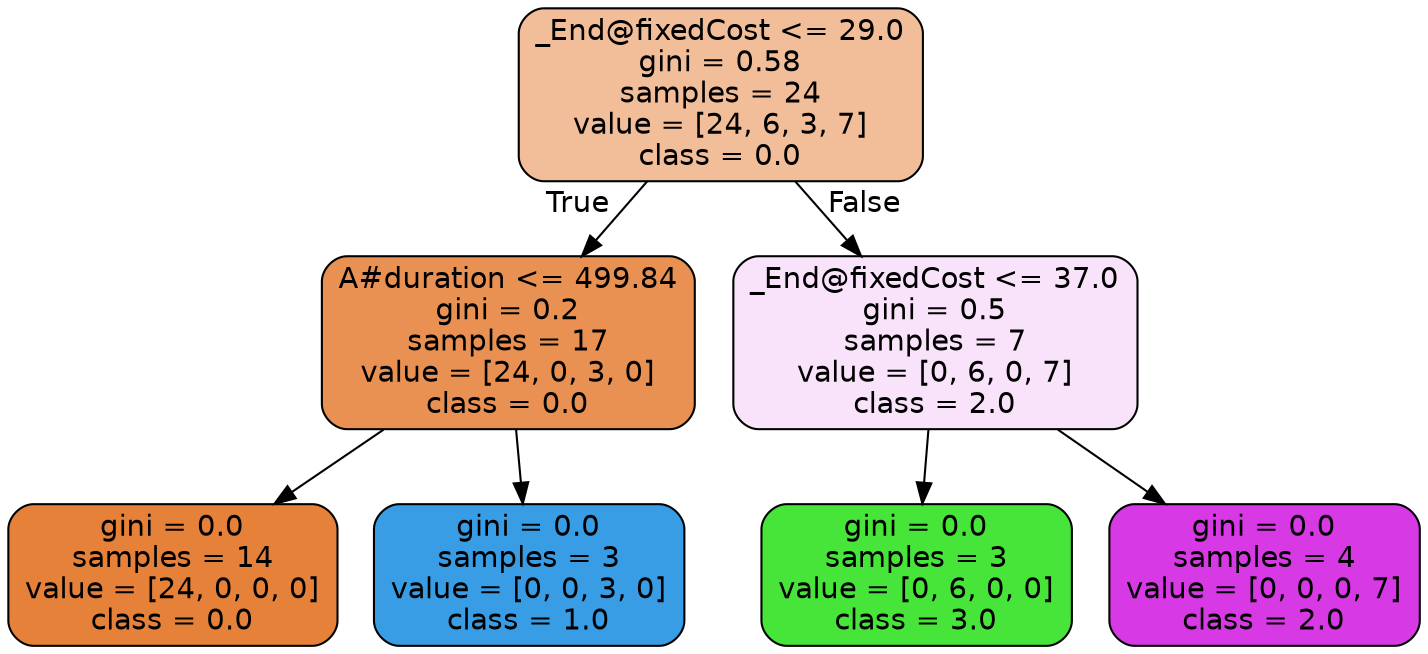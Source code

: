 digraph Tree {
node [shape=box, style="filled, rounded", color="black", fontname="helvetica"] ;
edge [fontname="helvetica"] ;
0 [label="_End@fixedCost <= 29.0\ngini = 0.58\nsamples = 24\nvalue = [24, 6, 3, 7]\nclass = 0.0", fillcolor="#f2be99"] ;
1 [label="A#duration <= 499.84\ngini = 0.2\nsamples = 17\nvalue = [24, 0, 3, 0]\nclass = 0.0", fillcolor="#e89152"] ;
0 -> 1 [labeldistance=2.5, labelangle=45, headlabel="True"] ;
2 [label="gini = 0.0\nsamples = 14\nvalue = [24, 0, 0, 0]\nclass = 0.0", fillcolor="#e58139"] ;
1 -> 2 ;
3 [label="gini = 0.0\nsamples = 3\nvalue = [0, 0, 3, 0]\nclass = 1.0", fillcolor="#399de5"] ;
1 -> 3 ;
4 [label="_End@fixedCost <= 37.0\ngini = 0.5\nsamples = 7\nvalue = [0, 6, 0, 7]\nclass = 2.0", fillcolor="#f9e3fb"] ;
0 -> 4 [labeldistance=2.5, labelangle=-45, headlabel="False"] ;
5 [label="gini = 0.0\nsamples = 3\nvalue = [0, 6, 0, 0]\nclass = 3.0", fillcolor="#47e539"] ;
4 -> 5 ;
6 [label="gini = 0.0\nsamples = 4\nvalue = [0, 0, 0, 7]\nclass = 2.0", fillcolor="#d739e5"] ;
4 -> 6 ;
}